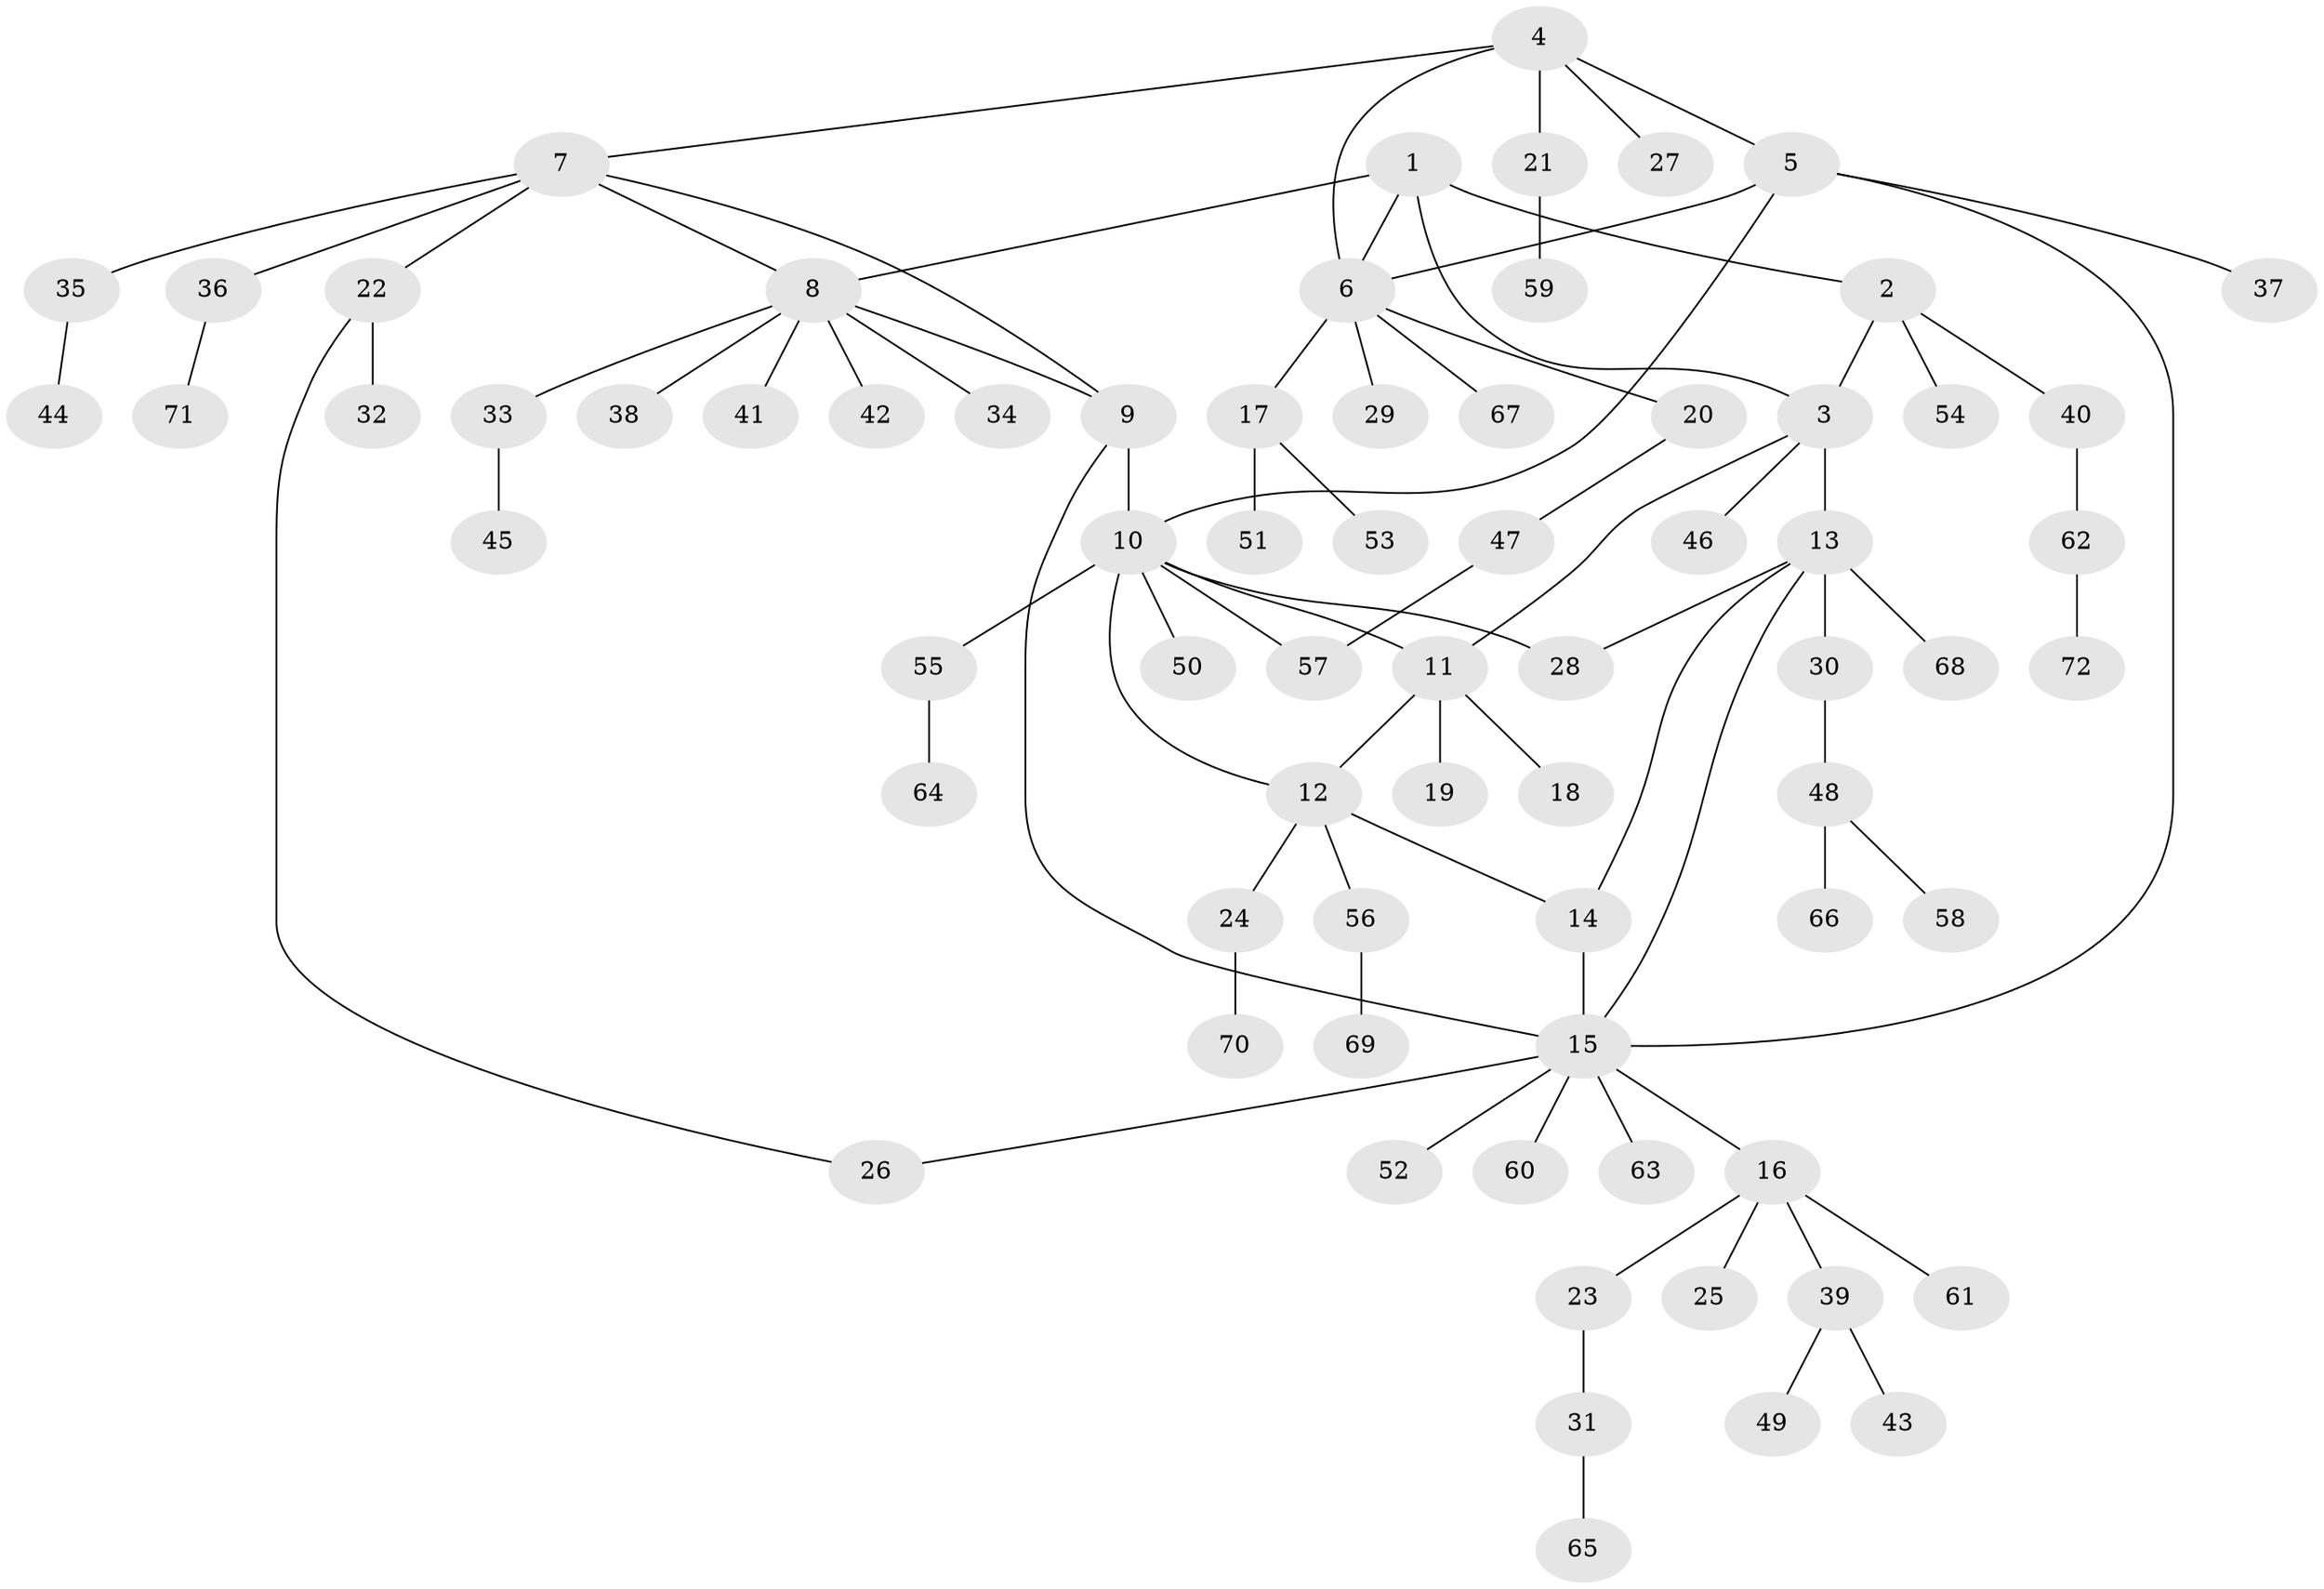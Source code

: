 // Generated by graph-tools (version 1.1) at 2025/55/03/09/25 04:55:46]
// undirected, 72 vertices, 85 edges
graph export_dot {
graph [start="1"]
  node [color=gray90,style=filled];
  1;
  2;
  3;
  4;
  5;
  6;
  7;
  8;
  9;
  10;
  11;
  12;
  13;
  14;
  15;
  16;
  17;
  18;
  19;
  20;
  21;
  22;
  23;
  24;
  25;
  26;
  27;
  28;
  29;
  30;
  31;
  32;
  33;
  34;
  35;
  36;
  37;
  38;
  39;
  40;
  41;
  42;
  43;
  44;
  45;
  46;
  47;
  48;
  49;
  50;
  51;
  52;
  53;
  54;
  55;
  56;
  57;
  58;
  59;
  60;
  61;
  62;
  63;
  64;
  65;
  66;
  67;
  68;
  69;
  70;
  71;
  72;
  1 -- 2;
  1 -- 3;
  1 -- 6;
  1 -- 8;
  2 -- 3;
  2 -- 40;
  2 -- 54;
  3 -- 11;
  3 -- 13;
  3 -- 46;
  4 -- 5;
  4 -- 6;
  4 -- 7;
  4 -- 21;
  4 -- 27;
  5 -- 6;
  5 -- 10;
  5 -- 15;
  5 -- 37;
  6 -- 17;
  6 -- 20;
  6 -- 29;
  6 -- 67;
  7 -- 8;
  7 -- 9;
  7 -- 22;
  7 -- 35;
  7 -- 36;
  8 -- 9;
  8 -- 33;
  8 -- 34;
  8 -- 38;
  8 -- 41;
  8 -- 42;
  9 -- 10;
  9 -- 15;
  10 -- 11;
  10 -- 12;
  10 -- 28;
  10 -- 50;
  10 -- 55;
  10 -- 57;
  11 -- 12;
  11 -- 18;
  11 -- 19;
  12 -- 14;
  12 -- 24;
  12 -- 56;
  13 -- 14;
  13 -- 15;
  13 -- 28;
  13 -- 30;
  13 -- 68;
  14 -- 15;
  15 -- 16;
  15 -- 26;
  15 -- 52;
  15 -- 60;
  15 -- 63;
  16 -- 23;
  16 -- 25;
  16 -- 39;
  16 -- 61;
  17 -- 51;
  17 -- 53;
  20 -- 47;
  21 -- 59;
  22 -- 26;
  22 -- 32;
  23 -- 31;
  24 -- 70;
  30 -- 48;
  31 -- 65;
  33 -- 45;
  35 -- 44;
  36 -- 71;
  39 -- 43;
  39 -- 49;
  40 -- 62;
  47 -- 57;
  48 -- 58;
  48 -- 66;
  55 -- 64;
  56 -- 69;
  62 -- 72;
}
